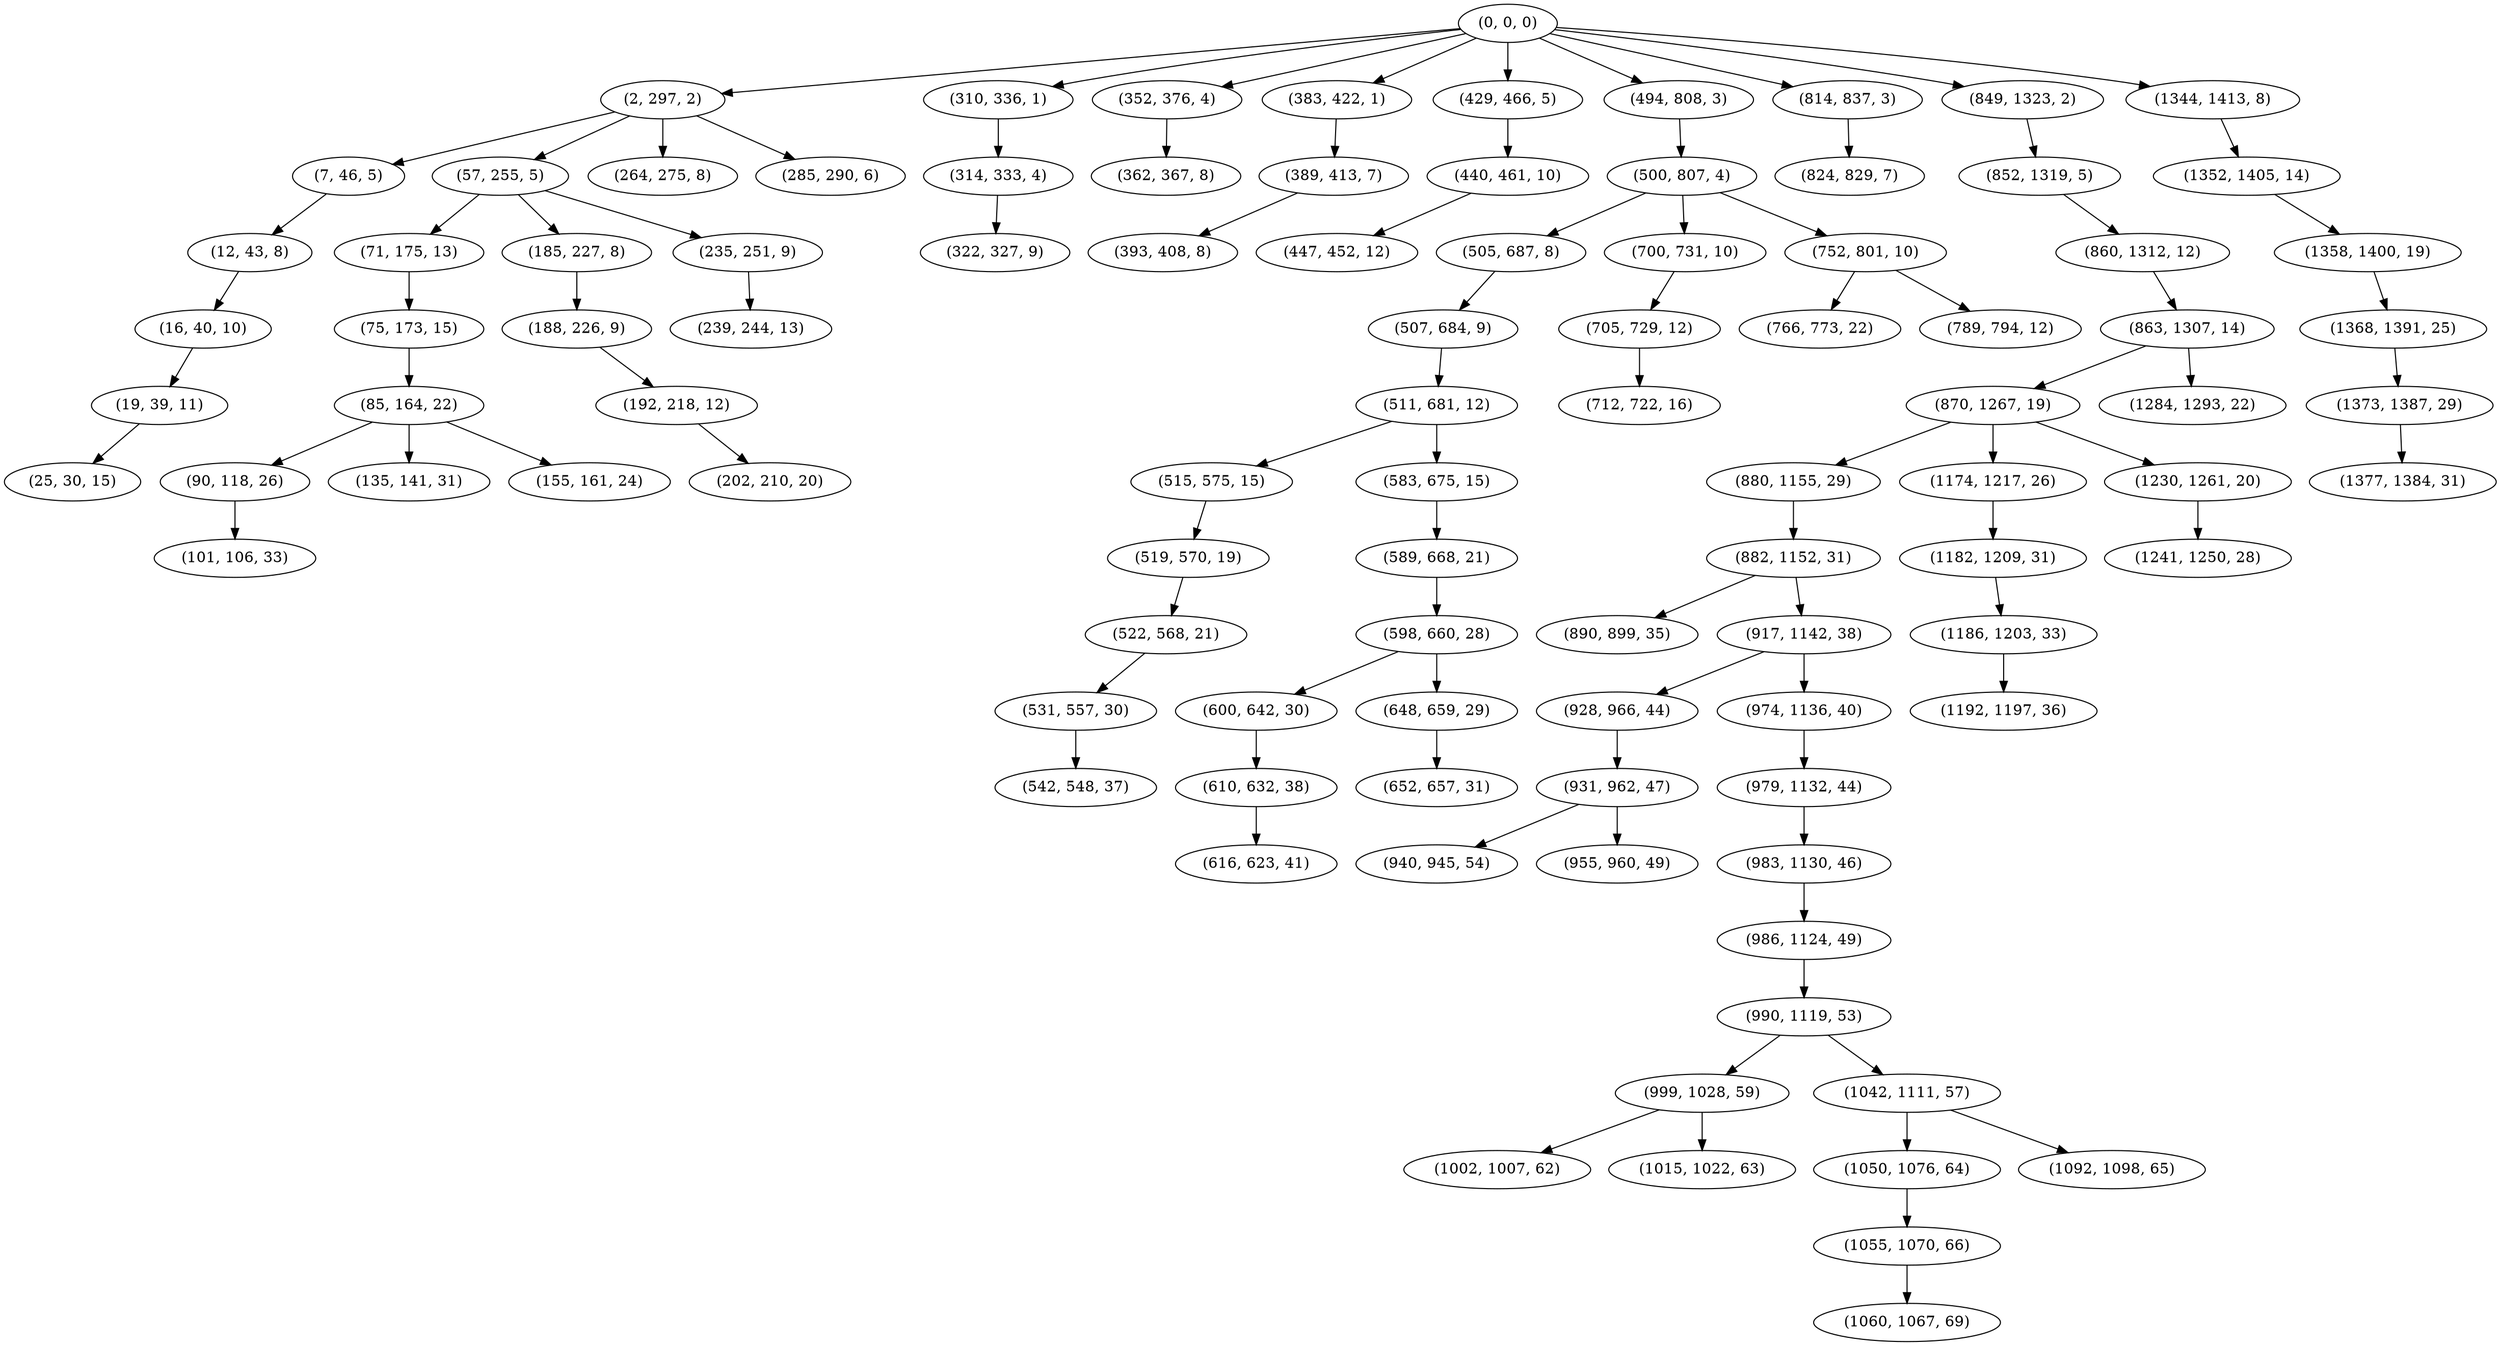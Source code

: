 digraph tree {
    "(0, 0, 0)";
    "(2, 297, 2)";
    "(7, 46, 5)";
    "(12, 43, 8)";
    "(16, 40, 10)";
    "(19, 39, 11)";
    "(25, 30, 15)";
    "(57, 255, 5)";
    "(71, 175, 13)";
    "(75, 173, 15)";
    "(85, 164, 22)";
    "(90, 118, 26)";
    "(101, 106, 33)";
    "(135, 141, 31)";
    "(155, 161, 24)";
    "(185, 227, 8)";
    "(188, 226, 9)";
    "(192, 218, 12)";
    "(202, 210, 20)";
    "(235, 251, 9)";
    "(239, 244, 13)";
    "(264, 275, 8)";
    "(285, 290, 6)";
    "(310, 336, 1)";
    "(314, 333, 4)";
    "(322, 327, 9)";
    "(352, 376, 4)";
    "(362, 367, 8)";
    "(383, 422, 1)";
    "(389, 413, 7)";
    "(393, 408, 8)";
    "(429, 466, 5)";
    "(440, 461, 10)";
    "(447, 452, 12)";
    "(494, 808, 3)";
    "(500, 807, 4)";
    "(505, 687, 8)";
    "(507, 684, 9)";
    "(511, 681, 12)";
    "(515, 575, 15)";
    "(519, 570, 19)";
    "(522, 568, 21)";
    "(531, 557, 30)";
    "(542, 548, 37)";
    "(583, 675, 15)";
    "(589, 668, 21)";
    "(598, 660, 28)";
    "(600, 642, 30)";
    "(610, 632, 38)";
    "(616, 623, 41)";
    "(648, 659, 29)";
    "(652, 657, 31)";
    "(700, 731, 10)";
    "(705, 729, 12)";
    "(712, 722, 16)";
    "(752, 801, 10)";
    "(766, 773, 22)";
    "(789, 794, 12)";
    "(814, 837, 3)";
    "(824, 829, 7)";
    "(849, 1323, 2)";
    "(852, 1319, 5)";
    "(860, 1312, 12)";
    "(863, 1307, 14)";
    "(870, 1267, 19)";
    "(880, 1155, 29)";
    "(882, 1152, 31)";
    "(890, 899, 35)";
    "(917, 1142, 38)";
    "(928, 966, 44)";
    "(931, 962, 47)";
    "(940, 945, 54)";
    "(955, 960, 49)";
    "(974, 1136, 40)";
    "(979, 1132, 44)";
    "(983, 1130, 46)";
    "(986, 1124, 49)";
    "(990, 1119, 53)";
    "(999, 1028, 59)";
    "(1002, 1007, 62)";
    "(1015, 1022, 63)";
    "(1042, 1111, 57)";
    "(1050, 1076, 64)";
    "(1055, 1070, 66)";
    "(1060, 1067, 69)";
    "(1092, 1098, 65)";
    "(1174, 1217, 26)";
    "(1182, 1209, 31)";
    "(1186, 1203, 33)";
    "(1192, 1197, 36)";
    "(1230, 1261, 20)";
    "(1241, 1250, 28)";
    "(1284, 1293, 22)";
    "(1344, 1413, 8)";
    "(1352, 1405, 14)";
    "(1358, 1400, 19)";
    "(1368, 1391, 25)";
    "(1373, 1387, 29)";
    "(1377, 1384, 31)";
    "(0, 0, 0)" -> "(2, 297, 2)";
    "(0, 0, 0)" -> "(310, 336, 1)";
    "(0, 0, 0)" -> "(352, 376, 4)";
    "(0, 0, 0)" -> "(383, 422, 1)";
    "(0, 0, 0)" -> "(429, 466, 5)";
    "(0, 0, 0)" -> "(494, 808, 3)";
    "(0, 0, 0)" -> "(814, 837, 3)";
    "(0, 0, 0)" -> "(849, 1323, 2)";
    "(0, 0, 0)" -> "(1344, 1413, 8)";
    "(2, 297, 2)" -> "(7, 46, 5)";
    "(2, 297, 2)" -> "(57, 255, 5)";
    "(2, 297, 2)" -> "(264, 275, 8)";
    "(2, 297, 2)" -> "(285, 290, 6)";
    "(7, 46, 5)" -> "(12, 43, 8)";
    "(12, 43, 8)" -> "(16, 40, 10)";
    "(16, 40, 10)" -> "(19, 39, 11)";
    "(19, 39, 11)" -> "(25, 30, 15)";
    "(57, 255, 5)" -> "(71, 175, 13)";
    "(57, 255, 5)" -> "(185, 227, 8)";
    "(57, 255, 5)" -> "(235, 251, 9)";
    "(71, 175, 13)" -> "(75, 173, 15)";
    "(75, 173, 15)" -> "(85, 164, 22)";
    "(85, 164, 22)" -> "(90, 118, 26)";
    "(85, 164, 22)" -> "(135, 141, 31)";
    "(85, 164, 22)" -> "(155, 161, 24)";
    "(90, 118, 26)" -> "(101, 106, 33)";
    "(185, 227, 8)" -> "(188, 226, 9)";
    "(188, 226, 9)" -> "(192, 218, 12)";
    "(192, 218, 12)" -> "(202, 210, 20)";
    "(235, 251, 9)" -> "(239, 244, 13)";
    "(310, 336, 1)" -> "(314, 333, 4)";
    "(314, 333, 4)" -> "(322, 327, 9)";
    "(352, 376, 4)" -> "(362, 367, 8)";
    "(383, 422, 1)" -> "(389, 413, 7)";
    "(389, 413, 7)" -> "(393, 408, 8)";
    "(429, 466, 5)" -> "(440, 461, 10)";
    "(440, 461, 10)" -> "(447, 452, 12)";
    "(494, 808, 3)" -> "(500, 807, 4)";
    "(500, 807, 4)" -> "(505, 687, 8)";
    "(500, 807, 4)" -> "(700, 731, 10)";
    "(500, 807, 4)" -> "(752, 801, 10)";
    "(505, 687, 8)" -> "(507, 684, 9)";
    "(507, 684, 9)" -> "(511, 681, 12)";
    "(511, 681, 12)" -> "(515, 575, 15)";
    "(511, 681, 12)" -> "(583, 675, 15)";
    "(515, 575, 15)" -> "(519, 570, 19)";
    "(519, 570, 19)" -> "(522, 568, 21)";
    "(522, 568, 21)" -> "(531, 557, 30)";
    "(531, 557, 30)" -> "(542, 548, 37)";
    "(583, 675, 15)" -> "(589, 668, 21)";
    "(589, 668, 21)" -> "(598, 660, 28)";
    "(598, 660, 28)" -> "(600, 642, 30)";
    "(598, 660, 28)" -> "(648, 659, 29)";
    "(600, 642, 30)" -> "(610, 632, 38)";
    "(610, 632, 38)" -> "(616, 623, 41)";
    "(648, 659, 29)" -> "(652, 657, 31)";
    "(700, 731, 10)" -> "(705, 729, 12)";
    "(705, 729, 12)" -> "(712, 722, 16)";
    "(752, 801, 10)" -> "(766, 773, 22)";
    "(752, 801, 10)" -> "(789, 794, 12)";
    "(814, 837, 3)" -> "(824, 829, 7)";
    "(849, 1323, 2)" -> "(852, 1319, 5)";
    "(852, 1319, 5)" -> "(860, 1312, 12)";
    "(860, 1312, 12)" -> "(863, 1307, 14)";
    "(863, 1307, 14)" -> "(870, 1267, 19)";
    "(863, 1307, 14)" -> "(1284, 1293, 22)";
    "(870, 1267, 19)" -> "(880, 1155, 29)";
    "(870, 1267, 19)" -> "(1174, 1217, 26)";
    "(870, 1267, 19)" -> "(1230, 1261, 20)";
    "(880, 1155, 29)" -> "(882, 1152, 31)";
    "(882, 1152, 31)" -> "(890, 899, 35)";
    "(882, 1152, 31)" -> "(917, 1142, 38)";
    "(917, 1142, 38)" -> "(928, 966, 44)";
    "(917, 1142, 38)" -> "(974, 1136, 40)";
    "(928, 966, 44)" -> "(931, 962, 47)";
    "(931, 962, 47)" -> "(940, 945, 54)";
    "(931, 962, 47)" -> "(955, 960, 49)";
    "(974, 1136, 40)" -> "(979, 1132, 44)";
    "(979, 1132, 44)" -> "(983, 1130, 46)";
    "(983, 1130, 46)" -> "(986, 1124, 49)";
    "(986, 1124, 49)" -> "(990, 1119, 53)";
    "(990, 1119, 53)" -> "(999, 1028, 59)";
    "(990, 1119, 53)" -> "(1042, 1111, 57)";
    "(999, 1028, 59)" -> "(1002, 1007, 62)";
    "(999, 1028, 59)" -> "(1015, 1022, 63)";
    "(1042, 1111, 57)" -> "(1050, 1076, 64)";
    "(1042, 1111, 57)" -> "(1092, 1098, 65)";
    "(1050, 1076, 64)" -> "(1055, 1070, 66)";
    "(1055, 1070, 66)" -> "(1060, 1067, 69)";
    "(1174, 1217, 26)" -> "(1182, 1209, 31)";
    "(1182, 1209, 31)" -> "(1186, 1203, 33)";
    "(1186, 1203, 33)" -> "(1192, 1197, 36)";
    "(1230, 1261, 20)" -> "(1241, 1250, 28)";
    "(1344, 1413, 8)" -> "(1352, 1405, 14)";
    "(1352, 1405, 14)" -> "(1358, 1400, 19)";
    "(1358, 1400, 19)" -> "(1368, 1391, 25)";
    "(1368, 1391, 25)" -> "(1373, 1387, 29)";
    "(1373, 1387, 29)" -> "(1377, 1384, 31)";
}
